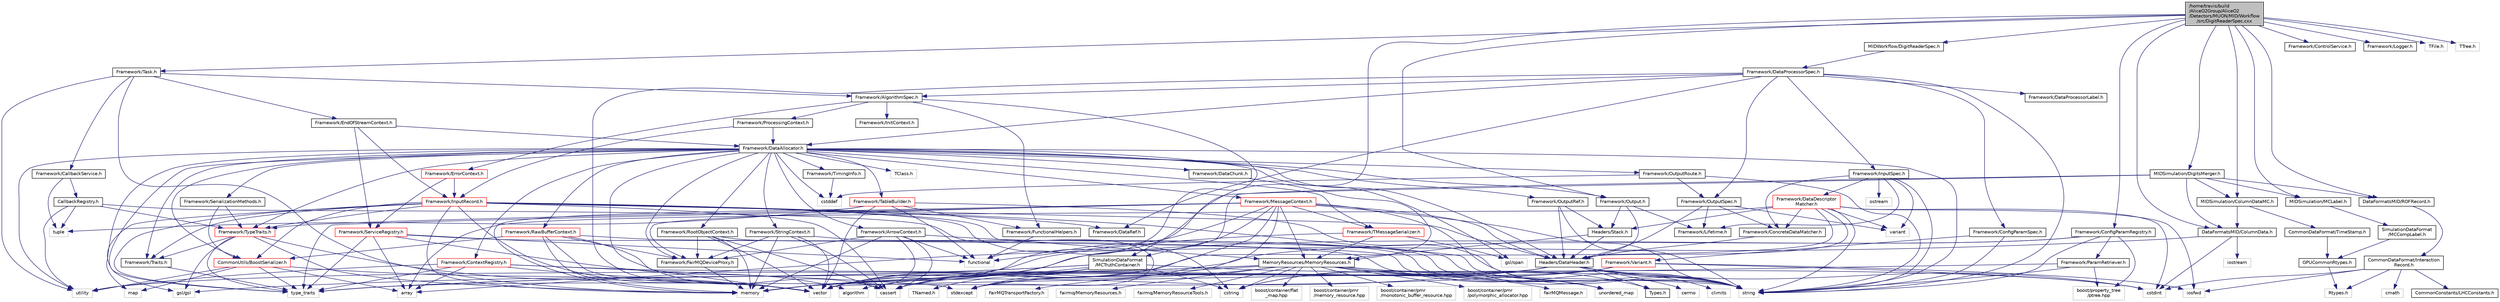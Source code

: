digraph "/home/travis/build/AliceO2Group/AliceO2/Detectors/MUON/MID/Workflow/src/DigitReaderSpec.cxx"
{
 // INTERACTIVE_SVG=YES
  bgcolor="transparent";
  edge [fontname="Helvetica",fontsize="10",labelfontname="Helvetica",labelfontsize="10"];
  node [fontname="Helvetica",fontsize="10",shape=record];
  Node0 [label="/home/travis/build\l/AliceO2Group/AliceO2\l/Detectors/MUON/MID/Workflow\l/src/DigitReaderSpec.cxx",height=0.2,width=0.4,color="black", fillcolor="grey75", style="filled", fontcolor="black"];
  Node0 -> Node1 [color="midnightblue",fontsize="10",style="solid",fontname="Helvetica"];
  Node1 [label="MIDWorkflow/DigitReaderSpec.h",height=0.2,width=0.4,color="black",URL="$de/dea/MUON_2MID_2Workflow_2include_2MIDWorkflow_2DigitReaderSpec_8h.html",tooltip="Data processor specs for MID digits reader device. "];
  Node1 -> Node2 [color="midnightblue",fontsize="10",style="solid",fontname="Helvetica"];
  Node2 [label="Framework/DataProcessorSpec.h",height=0.2,width=0.4,color="black",URL="$d0/df4/DataProcessorSpec_8h.html"];
  Node2 -> Node3 [color="midnightblue",fontsize="10",style="solid",fontname="Helvetica"];
  Node3 [label="Framework/AlgorithmSpec.h",height=0.2,width=0.4,color="black",URL="$d0/d14/AlgorithmSpec_8h.html"];
  Node3 -> Node4 [color="midnightblue",fontsize="10",style="solid",fontname="Helvetica"];
  Node4 [label="Framework/ProcessingContext.h",height=0.2,width=0.4,color="black",URL="$de/d6a/ProcessingContext_8h.html"];
  Node4 -> Node5 [color="midnightblue",fontsize="10",style="solid",fontname="Helvetica"];
  Node5 [label="Framework/InputRecord.h",height=0.2,width=0.4,color="red",URL="$d6/d5c/InputRecord_8h.html"];
  Node5 -> Node6 [color="midnightblue",fontsize="10",style="solid",fontname="Helvetica"];
  Node6 [label="Framework/DataRef.h",height=0.2,width=0.4,color="black",URL="$d5/dfb/DataRef_8h.html"];
  Node5 -> Node35 [color="midnightblue",fontsize="10",style="solid",fontname="Helvetica"];
  Node35 [label="Framework/TypeTraits.h",height=0.2,width=0.4,color="red",URL="$d0/d95/TypeTraits_8h.html"];
  Node35 -> Node25 [color="midnightblue",fontsize="10",style="solid",fontname="Helvetica"];
  Node25 [label="type_traits",height=0.2,width=0.4,color="grey75"];
  Node35 -> Node27 [color="midnightblue",fontsize="10",style="solid",fontname="Helvetica"];
  Node27 [label="vector",height=0.2,width=0.4,color="grey75"];
  Node35 -> Node16 [color="midnightblue",fontsize="10",style="solid",fontname="Helvetica"];
  Node16 [label="memory",height=0.2,width=0.4,color="grey75"];
  Node35 -> Node36 [color="midnightblue",fontsize="10",style="solid",fontname="Helvetica"];
  Node36 [label="Framework/Traits.h",height=0.2,width=0.4,color="black",URL="$db/d31/Traits_8h.html"];
  Node36 -> Node25 [color="midnightblue",fontsize="10",style="solid",fontname="Helvetica"];
  Node35 -> Node39 [color="midnightblue",fontsize="10",style="solid",fontname="Helvetica"];
  Node39 [label="gsl/gsl",height=0.2,width=0.4,color="grey75"];
  Node5 -> Node36 [color="midnightblue",fontsize="10",style="solid",fontname="Helvetica"];
  Node5 -> Node18 [color="midnightblue",fontsize="10",style="solid",fontname="Helvetica"];
  Node18 [label="MemoryResources/MemoryResources.h",height=0.2,width=0.4,color="black",URL="$dc/d03/MemoryResources_8h.html"];
  Node18 -> Node19 [color="midnightblue",fontsize="10",style="solid",fontname="Helvetica"];
  Node19 [label="boost/container/flat\l_map.hpp",height=0.2,width=0.4,color="grey75"];
  Node18 -> Node20 [color="midnightblue",fontsize="10",style="solid",fontname="Helvetica"];
  Node20 [label="boost/container/pmr\l/memory_resource.hpp",height=0.2,width=0.4,color="grey75"];
  Node18 -> Node21 [color="midnightblue",fontsize="10",style="solid",fontname="Helvetica"];
  Node21 [label="boost/container/pmr\l/monotonic_buffer_resource.hpp",height=0.2,width=0.4,color="grey75"];
  Node18 -> Node22 [color="midnightblue",fontsize="10",style="solid",fontname="Helvetica"];
  Node22 [label="boost/container/pmr\l/polymorphic_allocator.hpp",height=0.2,width=0.4,color="grey75"];
  Node18 -> Node23 [color="midnightblue",fontsize="10",style="solid",fontname="Helvetica"];
  Node23 [label="cstring",height=0.2,width=0.4,color="grey75"];
  Node18 -> Node24 [color="midnightblue",fontsize="10",style="solid",fontname="Helvetica"];
  Node24 [label="string",height=0.2,width=0.4,color="grey75"];
  Node18 -> Node25 [color="midnightblue",fontsize="10",style="solid",fontname="Helvetica"];
  Node18 -> Node26 [color="midnightblue",fontsize="10",style="solid",fontname="Helvetica"];
  Node26 [label="utility",height=0.2,width=0.4,color="grey75"];
  Node18 -> Node27 [color="midnightblue",fontsize="10",style="solid",fontname="Helvetica"];
  Node18 -> Node28 [color="midnightblue",fontsize="10",style="solid",fontname="Helvetica"];
  Node28 [label="unordered_map",height=0.2,width=0.4,color="grey75"];
  Node18 -> Node29 [color="midnightblue",fontsize="10",style="solid",fontname="Helvetica"];
  Node29 [label="FairMQMessage.h",height=0.2,width=0.4,color="grey75"];
  Node18 -> Node30 [color="midnightblue",fontsize="10",style="solid",fontname="Helvetica"];
  Node30 [label="FairMQTransportFactory.h",height=0.2,width=0.4,color="grey75"];
  Node18 -> Node31 [color="midnightblue",fontsize="10",style="solid",fontname="Helvetica"];
  Node31 [label="fairmq/MemoryResources.h",height=0.2,width=0.4,color="grey75"];
  Node18 -> Node32 [color="midnightblue",fontsize="10",style="solid",fontname="Helvetica"];
  Node32 [label="fairmq/MemoryResourceTools.h",height=0.2,width=0.4,color="grey75"];
  Node18 -> Node33 [color="midnightblue",fontsize="10",style="solid",fontname="Helvetica"];
  Node33 [label="Types.h",height=0.2,width=0.4,color="black",URL="$d7/df8/Types_8h.html"];
  Node5 -> Node53 [color="midnightblue",fontsize="10",style="solid",fontname="Helvetica"];
  Node53 [label="Headers/DataHeader.h",height=0.2,width=0.4,color="black",URL="$dc/dcd/DataHeader_8h.html"];
  Node53 -> Node54 [color="midnightblue",fontsize="10",style="solid",fontname="Helvetica"];
  Node54 [label="cstdint",height=0.2,width=0.4,color="grey75"];
  Node53 -> Node16 [color="midnightblue",fontsize="10",style="solid",fontname="Helvetica"];
  Node53 -> Node55 [color="midnightblue",fontsize="10",style="solid",fontname="Helvetica"];
  Node55 [label="cassert",height=0.2,width=0.4,color="grey75"];
  Node53 -> Node23 [color="midnightblue",fontsize="10",style="solid",fontname="Helvetica"];
  Node53 -> Node56 [color="midnightblue",fontsize="10",style="solid",fontname="Helvetica"];
  Node56 [label="algorithm",height=0.2,width=0.4,color="grey75"];
  Node53 -> Node57 [color="midnightblue",fontsize="10",style="solid",fontname="Helvetica"];
  Node57 [label="stdexcept",height=0.2,width=0.4,color="grey75"];
  Node53 -> Node24 [color="midnightblue",fontsize="10",style="solid",fontname="Helvetica"];
  Node53 -> Node58 [color="midnightblue",fontsize="10",style="solid",fontname="Helvetica"];
  Node58 [label="climits",height=0.2,width=0.4,color="grey75"];
  Node53 -> Node33 [color="midnightblue",fontsize="10",style="solid",fontname="Helvetica"];
  Node53 -> Node59 [color="midnightblue",fontsize="10",style="solid",fontname="Helvetica"];
  Node59 [label="cerrno",height=0.2,width=0.4,color="grey75"];
  Node5 -> Node40 [color="midnightblue",fontsize="10",style="solid",fontname="Helvetica"];
  Node40 [label="CommonUtils/BoostSerializer.h",height=0.2,width=0.4,color="red",URL="$d7/d91/BoostSerializer_8h.html",tooltip="Templatised boost serializer/deserializer for containers and base types. "];
  Node40 -> Node26 [color="midnightblue",fontsize="10",style="solid",fontname="Helvetica"];
  Node40 -> Node25 [color="midnightblue",fontsize="10",style="solid",fontname="Helvetica"];
  Node40 -> Node41 [color="midnightblue",fontsize="10",style="solid",fontname="Helvetica"];
  Node41 [label="array",height=0.2,width=0.4,color="grey75"];
  Node40 -> Node27 [color="midnightblue",fontsize="10",style="solid",fontname="Helvetica"];
  Node40 -> Node43 [color="midnightblue",fontsize="10",style="solid",fontname="Helvetica"];
  Node43 [label="map",height=0.2,width=0.4,color="grey75"];
  Node5 -> Node39 [color="midnightblue",fontsize="10",style="solid",fontname="Helvetica"];
  Node5 -> Node24 [color="midnightblue",fontsize="10",style="solid",fontname="Helvetica"];
  Node5 -> Node27 [color="midnightblue",fontsize="10",style="solid",fontname="Helvetica"];
  Node5 -> Node23 [color="midnightblue",fontsize="10",style="solid",fontname="Helvetica"];
  Node5 -> Node55 [color="midnightblue",fontsize="10",style="solid",fontname="Helvetica"];
  Node5 -> Node16 [color="midnightblue",fontsize="10",style="solid",fontname="Helvetica"];
  Node5 -> Node25 [color="midnightblue",fontsize="10",style="solid",fontname="Helvetica"];
  Node4 -> Node82 [color="midnightblue",fontsize="10",style="solid",fontname="Helvetica"];
  Node82 [label="Framework/DataAllocator.h",height=0.2,width=0.4,color="black",URL="$d1/d28/DataAllocator_8h.html"];
  Node82 -> Node83 [color="midnightblue",fontsize="10",style="solid",fontname="Helvetica"];
  Node83 [label="Framework/ContextRegistry.h",height=0.2,width=0.4,color="red",URL="$df/d2f/ContextRegistry_8h.html"];
  Node83 -> Node25 [color="midnightblue",fontsize="10",style="solid",fontname="Helvetica"];
  Node83 -> Node24 [color="midnightblue",fontsize="10",style="solid",fontname="Helvetica"];
  Node83 -> Node57 [color="midnightblue",fontsize="10",style="solid",fontname="Helvetica"];
  Node83 -> Node27 [color="midnightblue",fontsize="10",style="solid",fontname="Helvetica"];
  Node83 -> Node26 [color="midnightblue",fontsize="10",style="solid",fontname="Helvetica"];
  Node83 -> Node41 [color="midnightblue",fontsize="10",style="solid",fontname="Helvetica"];
  Node82 -> Node86 [color="midnightblue",fontsize="10",style="solid",fontname="Helvetica"];
  Node86 [label="Framework/MessageContext.h",height=0.2,width=0.4,color="red",URL="$dc/dc4/MessageContext_8h.html"];
  Node86 -> Node90 [color="midnightblue",fontsize="10",style="solid",fontname="Helvetica"];
  Node90 [label="Framework/FairMQDeviceProxy.h",height=0.2,width=0.4,color="black",URL="$d8/d71/FairMQDeviceProxy_8h.html"];
  Node90 -> Node16 [color="midnightblue",fontsize="10",style="solid",fontname="Helvetica"];
  Node86 -> Node8 [color="midnightblue",fontsize="10",style="solid",fontname="Helvetica"];
  Node8 [label="Framework/TMessageSerializer.h",height=0.2,width=0.4,color="red",URL="$d8/d3c/TMessageSerializer_8h.html"];
  Node8 -> Node15 [color="midnightblue",fontsize="10",style="solid",fontname="Helvetica"];
  Node15 [label="gsl/span",height=0.2,width=0.4,color="grey75"];
  Node8 -> Node16 [color="midnightblue",fontsize="10",style="solid",fontname="Helvetica"];
  Node8 -> Node18 [color="midnightblue",fontsize="10",style="solid",fontname="Helvetica"];
  Node86 -> Node35 [color="midnightblue",fontsize="10",style="solid",fontname="Helvetica"];
  Node86 -> Node53 [color="midnightblue",fontsize="10",style="solid",fontname="Helvetica"];
  Node86 -> Node18 [color="midnightblue",fontsize="10",style="solid",fontname="Helvetica"];
  Node86 -> Node55 [color="midnightblue",fontsize="10",style="solid",fontname="Helvetica"];
  Node86 -> Node65 [color="midnightblue",fontsize="10",style="solid",fontname="Helvetica"];
  Node65 [label="functional",height=0.2,width=0.4,color="grey75"];
  Node86 -> Node57 [color="midnightblue",fontsize="10",style="solid",fontname="Helvetica"];
  Node86 -> Node24 [color="midnightblue",fontsize="10",style="solid",fontname="Helvetica"];
  Node86 -> Node25 [color="midnightblue",fontsize="10",style="solid",fontname="Helvetica"];
  Node86 -> Node28 [color="midnightblue",fontsize="10",style="solid",fontname="Helvetica"];
  Node86 -> Node27 [color="midnightblue",fontsize="10",style="solid",fontname="Helvetica"];
  Node82 -> Node92 [color="midnightblue",fontsize="10",style="solid",fontname="Helvetica"];
  Node92 [label="Framework/RootObjectContext.h",height=0.2,width=0.4,color="black",URL="$d2/d80/RootObjectContext_8h.html"];
  Node92 -> Node90 [color="midnightblue",fontsize="10",style="solid",fontname="Helvetica"];
  Node92 -> Node27 [color="midnightblue",fontsize="10",style="solid",fontname="Helvetica"];
  Node92 -> Node55 [color="midnightblue",fontsize="10",style="solid",fontname="Helvetica"];
  Node92 -> Node24 [color="midnightblue",fontsize="10",style="solid",fontname="Helvetica"];
  Node92 -> Node16 [color="midnightblue",fontsize="10",style="solid",fontname="Helvetica"];
  Node82 -> Node93 [color="midnightblue",fontsize="10",style="solid",fontname="Helvetica"];
  Node93 [label="Framework/StringContext.h",height=0.2,width=0.4,color="black",URL="$dd/df6/StringContext_8h.html"];
  Node93 -> Node90 [color="midnightblue",fontsize="10",style="solid",fontname="Helvetica"];
  Node93 -> Node27 [color="midnightblue",fontsize="10",style="solid",fontname="Helvetica"];
  Node93 -> Node55 [color="midnightblue",fontsize="10",style="solid",fontname="Helvetica"];
  Node93 -> Node24 [color="midnightblue",fontsize="10",style="solid",fontname="Helvetica"];
  Node93 -> Node16 [color="midnightblue",fontsize="10",style="solid",fontname="Helvetica"];
  Node82 -> Node94 [color="midnightblue",fontsize="10",style="solid",fontname="Helvetica"];
  Node94 [label="Framework/ArrowContext.h",height=0.2,width=0.4,color="black",URL="$d8/da2/ArrowContext_8h.html"];
  Node94 -> Node90 [color="midnightblue",fontsize="10",style="solid",fontname="Helvetica"];
  Node94 -> Node55 [color="midnightblue",fontsize="10",style="solid",fontname="Helvetica"];
  Node94 -> Node65 [color="midnightblue",fontsize="10",style="solid",fontname="Helvetica"];
  Node94 -> Node16 [color="midnightblue",fontsize="10",style="solid",fontname="Helvetica"];
  Node94 -> Node24 [color="midnightblue",fontsize="10",style="solid",fontname="Helvetica"];
  Node94 -> Node27 [color="midnightblue",fontsize="10",style="solid",fontname="Helvetica"];
  Node82 -> Node95 [color="midnightblue",fontsize="10",style="solid",fontname="Helvetica"];
  Node95 [label="Framework/RawBufferContext.h",height=0.2,width=0.4,color="red",URL="$d8/d25/RawBufferContext_8h.html",tooltip=" "];
  Node95 -> Node90 [color="midnightblue",fontsize="10",style="solid",fontname="Helvetica"];
  Node95 -> Node40 [color="midnightblue",fontsize="10",style="solid",fontname="Helvetica"];
  Node95 -> Node27 [color="midnightblue",fontsize="10",style="solid",fontname="Helvetica"];
  Node95 -> Node55 [color="midnightblue",fontsize="10",style="solid",fontname="Helvetica"];
  Node95 -> Node24 [color="midnightblue",fontsize="10",style="solid",fontname="Helvetica"];
  Node95 -> Node16 [color="midnightblue",fontsize="10",style="solid",fontname="Helvetica"];
  Node82 -> Node40 [color="midnightblue",fontsize="10",style="solid",fontname="Helvetica"];
  Node82 -> Node97 [color="midnightblue",fontsize="10",style="solid",fontname="Helvetica"];
  Node97 [label="Framework/Output.h",height=0.2,width=0.4,color="black",URL="$d3/ddf/Output_8h.html"];
  Node97 -> Node53 [color="midnightblue",fontsize="10",style="solid",fontname="Helvetica"];
  Node97 -> Node64 [color="midnightblue",fontsize="10",style="solid",fontname="Helvetica"];
  Node64 [label="Framework/Lifetime.h",height=0.2,width=0.4,color="black",URL="$dc/dca/Lifetime_8h.html"];
  Node97 -> Node71 [color="midnightblue",fontsize="10",style="solid",fontname="Helvetica"];
  Node71 [label="Headers/Stack.h",height=0.2,width=0.4,color="black",URL="$d4/d00/Headers_2include_2Headers_2Stack_8h.html"];
  Node71 -> Node18 [color="midnightblue",fontsize="10",style="solid",fontname="Helvetica"];
  Node71 -> Node53 [color="midnightblue",fontsize="10",style="solid",fontname="Helvetica"];
  Node82 -> Node98 [color="midnightblue",fontsize="10",style="solid",fontname="Helvetica"];
  Node98 [label="Framework/OutputRef.h",height=0.2,width=0.4,color="black",URL="$d6/d5a/OutputRef_8h.html"];
  Node98 -> Node53 [color="midnightblue",fontsize="10",style="solid",fontname="Helvetica"];
  Node98 -> Node71 [color="midnightblue",fontsize="10",style="solid",fontname="Helvetica"];
  Node98 -> Node24 [color="midnightblue",fontsize="10",style="solid",fontname="Helvetica"];
  Node82 -> Node99 [color="midnightblue",fontsize="10",style="solid",fontname="Helvetica"];
  Node99 [label="Framework/OutputRoute.h",height=0.2,width=0.4,color="black",URL="$d6/df4/OutputRoute_8h.html"];
  Node99 -> Node100 [color="midnightblue",fontsize="10",style="solid",fontname="Helvetica"];
  Node100 [label="Framework/OutputSpec.h",height=0.2,width=0.4,color="black",URL="$db/d2d/OutputSpec_8h.html"];
  Node100 -> Node53 [color="midnightblue",fontsize="10",style="solid",fontname="Helvetica"];
  Node100 -> Node64 [color="midnightblue",fontsize="10",style="solid",fontname="Helvetica"];
  Node100 -> Node67 [color="midnightblue",fontsize="10",style="solid",fontname="Helvetica"];
  Node67 [label="Framework/ConcreteDataMatcher.h",height=0.2,width=0.4,color="black",URL="$d0/d1b/ConcreteDataMatcher_8h.html"];
  Node67 -> Node53 [color="midnightblue",fontsize="10",style="solid",fontname="Helvetica"];
  Node100 -> Node73 [color="midnightblue",fontsize="10",style="solid",fontname="Helvetica"];
  Node73 [label="variant",height=0.2,width=0.4,color="grey75"];
  Node99 -> Node76 [color="midnightblue",fontsize="10",style="solid",fontname="Helvetica"];
  Node76 [label="cstddef",height=0.2,width=0.4,color="grey75"];
  Node99 -> Node24 [color="midnightblue",fontsize="10",style="solid",fontname="Helvetica"];
  Node82 -> Node101 [color="midnightblue",fontsize="10",style="solid",fontname="Helvetica"];
  Node101 [label="Framework/DataChunk.h",height=0.2,width=0.4,color="black",URL="$d7/d31/DataChunk_8h.html"];
  Node101 -> Node18 [color="midnightblue",fontsize="10",style="solid",fontname="Helvetica"];
  Node82 -> Node90 [color="midnightblue",fontsize="10",style="solid",fontname="Helvetica"];
  Node82 -> Node102 [color="midnightblue",fontsize="10",style="solid",fontname="Helvetica"];
  Node102 [label="Framework/TimingInfo.h",height=0.2,width=0.4,color="black",URL="$da/d2b/TimingInfo_8h.html"];
  Node102 -> Node76 [color="midnightblue",fontsize="10",style="solid",fontname="Helvetica"];
  Node82 -> Node8 [color="midnightblue",fontsize="10",style="solid",fontname="Helvetica"];
  Node82 -> Node35 [color="midnightblue",fontsize="10",style="solid",fontname="Helvetica"];
  Node82 -> Node36 [color="midnightblue",fontsize="10",style="solid",fontname="Helvetica"];
  Node82 -> Node34 [color="midnightblue",fontsize="10",style="solid",fontname="Helvetica"];
  Node34 [label="Framework/SerializationMethods.h",height=0.2,width=0.4,color="black",URL="$d1/d53/SerializationMethods_8h.html",tooltip="Type wrappers for enfording a specific serialization method. "];
  Node34 -> Node35 [color="midnightblue",fontsize="10",style="solid",fontname="Helvetica"];
  Node34 -> Node40 [color="midnightblue",fontsize="10",style="solid",fontname="Helvetica"];
  Node82 -> Node103 [color="midnightblue",fontsize="10",style="solid",fontname="Helvetica"];
  Node103 [label="Framework/TableBuilder.h",height=0.2,width=0.4,color="red",URL="$d5/d98/TableBuilder_8h.html"];
  Node103 -> Node105 [color="midnightblue",fontsize="10",style="solid",fontname="Helvetica"];
  Node105 [label="Framework/FunctionalHelpers.h",height=0.2,width=0.4,color="black",URL="$de/d9b/FunctionalHelpers_8h.html"];
  Node105 -> Node65 [color="midnightblue",fontsize="10",style="solid",fontname="Helvetica"];
  Node103 -> Node65 [color="midnightblue",fontsize="10",style="solid",fontname="Helvetica"];
  Node103 -> Node27 [color="midnightblue",fontsize="10",style="solid",fontname="Helvetica"];
  Node103 -> Node24 [color="midnightblue",fontsize="10",style="solid",fontname="Helvetica"];
  Node103 -> Node16 [color="midnightblue",fontsize="10",style="solid",fontname="Helvetica"];
  Node103 -> Node118 [color="midnightblue",fontsize="10",style="solid",fontname="Helvetica"];
  Node118 [label="tuple",height=0.2,width=0.4,color="grey75"];
  Node82 -> Node53 [color="midnightblue",fontsize="10",style="solid",fontname="Helvetica"];
  Node82 -> Node60 [color="midnightblue",fontsize="10",style="solid",fontname="Helvetica"];
  Node60 [label="TClass.h",height=0.2,width=0.4,color="grey75"];
  Node82 -> Node15 [color="midnightblue",fontsize="10",style="solid",fontname="Helvetica"];
  Node82 -> Node27 [color="midnightblue",fontsize="10",style="solid",fontname="Helvetica"];
  Node82 -> Node43 [color="midnightblue",fontsize="10",style="solid",fontname="Helvetica"];
  Node82 -> Node24 [color="midnightblue",fontsize="10",style="solid",fontname="Helvetica"];
  Node82 -> Node26 [color="midnightblue",fontsize="10",style="solid",fontname="Helvetica"];
  Node82 -> Node25 [color="midnightblue",fontsize="10",style="solid",fontname="Helvetica"];
  Node82 -> Node76 [color="midnightblue",fontsize="10",style="solid",fontname="Helvetica"];
  Node3 -> Node119 [color="midnightblue",fontsize="10",style="solid",fontname="Helvetica"];
  Node119 [label="Framework/ErrorContext.h",height=0.2,width=0.4,color="red",URL="$d7/dad/ErrorContext_8h.html"];
  Node119 -> Node5 [color="midnightblue",fontsize="10",style="solid",fontname="Helvetica"];
  Node119 -> Node120 [color="midnightblue",fontsize="10",style="solid",fontname="Helvetica"];
  Node120 [label="Framework/ServiceRegistry.h",height=0.2,width=0.4,color="red",URL="$d8/d17/ServiceRegistry_8h.html"];
  Node120 -> Node56 [color="midnightblue",fontsize="10",style="solid",fontname="Helvetica"];
  Node120 -> Node41 [color="midnightblue",fontsize="10",style="solid",fontname="Helvetica"];
  Node120 -> Node65 [color="midnightblue",fontsize="10",style="solid",fontname="Helvetica"];
  Node120 -> Node24 [color="midnightblue",fontsize="10",style="solid",fontname="Helvetica"];
  Node120 -> Node25 [color="midnightblue",fontsize="10",style="solid",fontname="Helvetica"];
  Node3 -> Node123 [color="midnightblue",fontsize="10",style="solid",fontname="Helvetica"];
  Node123 [label="Framework/InitContext.h",height=0.2,width=0.4,color="black",URL="$d4/d2b/InitContext_8h.html"];
  Node3 -> Node105 [color="midnightblue",fontsize="10",style="solid",fontname="Helvetica"];
  Node3 -> Node65 [color="midnightblue",fontsize="10",style="solid",fontname="Helvetica"];
  Node2 -> Node124 [color="midnightblue",fontsize="10",style="solid",fontname="Helvetica"];
  Node124 [label="Framework/ConfigParamSpec.h",height=0.2,width=0.4,color="black",URL="$d0/d1c/ConfigParamSpec_8h.html"];
  Node124 -> Node125 [color="midnightblue",fontsize="10",style="solid",fontname="Helvetica"];
  Node125 [label="Framework/Variant.h",height=0.2,width=0.4,color="red",URL="$de/d56/Variant_8h.html"];
  Node125 -> Node25 [color="midnightblue",fontsize="10",style="solid",fontname="Helvetica"];
  Node125 -> Node23 [color="midnightblue",fontsize="10",style="solid",fontname="Helvetica"];
  Node125 -> Node54 [color="midnightblue",fontsize="10",style="solid",fontname="Helvetica"];
  Node125 -> Node57 [color="midnightblue",fontsize="10",style="solid",fontname="Helvetica"];
  Node125 -> Node72 [color="midnightblue",fontsize="10",style="solid",fontname="Helvetica"];
  Node72 [label="iosfwd",height=0.2,width=0.4,color="grey75"];
  Node124 -> Node24 [color="midnightblue",fontsize="10",style="solid",fontname="Helvetica"];
  Node2 -> Node82 [color="midnightblue",fontsize="10",style="solid",fontname="Helvetica"];
  Node2 -> Node128 [color="midnightblue",fontsize="10",style="solid",fontname="Helvetica"];
  Node128 [label="Framework/DataProcessorLabel.h",height=0.2,width=0.4,color="black",URL="$d1/df2/DataProcessorLabel_8h.html"];
  Node2 -> Node6 [color="midnightblue",fontsize="10",style="solid",fontname="Helvetica"];
  Node2 -> Node66 [color="midnightblue",fontsize="10",style="solid",fontname="Helvetica"];
  Node66 [label="Framework/InputSpec.h",height=0.2,width=0.4,color="black",URL="$d5/d3f/InputSpec_8h.html"];
  Node66 -> Node64 [color="midnightblue",fontsize="10",style="solid",fontname="Helvetica"];
  Node66 -> Node67 [color="midnightblue",fontsize="10",style="solid",fontname="Helvetica"];
  Node66 -> Node68 [color="midnightblue",fontsize="10",style="solid",fontname="Helvetica"];
  Node68 [label="Framework/DataDescriptor\lMatcher.h",height=0.2,width=0.4,color="red",URL="$d3/da3/DataDescriptorMatcher_8h.html"];
  Node68 -> Node67 [color="midnightblue",fontsize="10",style="solid",fontname="Helvetica"];
  Node68 -> Node53 [color="midnightblue",fontsize="10",style="solid",fontname="Helvetica"];
  Node68 -> Node71 [color="midnightblue",fontsize="10",style="solid",fontname="Helvetica"];
  Node68 -> Node41 [color="midnightblue",fontsize="10",style="solid",fontname="Helvetica"];
  Node68 -> Node54 [color="midnightblue",fontsize="10",style="solid",fontname="Helvetica"];
  Node68 -> Node72 [color="midnightblue",fontsize="10",style="solid",fontname="Helvetica"];
  Node68 -> Node24 [color="midnightblue",fontsize="10",style="solid",fontname="Helvetica"];
  Node68 -> Node73 [color="midnightblue",fontsize="10",style="solid",fontname="Helvetica"];
  Node68 -> Node27 [color="midnightblue",fontsize="10",style="solid",fontname="Helvetica"];
  Node66 -> Node24 [color="midnightblue",fontsize="10",style="solid",fontname="Helvetica"];
  Node66 -> Node75 [color="midnightblue",fontsize="10",style="solid",fontname="Helvetica"];
  Node75 [label="ostream",height=0.2,width=0.4,color="grey75"];
  Node66 -> Node73 [color="midnightblue",fontsize="10",style="solid",fontname="Helvetica"];
  Node2 -> Node100 [color="midnightblue",fontsize="10",style="solid",fontname="Helvetica"];
  Node2 -> Node24 [color="midnightblue",fontsize="10",style="solid",fontname="Helvetica"];
  Node2 -> Node27 [color="midnightblue",fontsize="10",style="solid",fontname="Helvetica"];
  Node0 -> Node129 [color="midnightblue",fontsize="10",style="solid",fontname="Helvetica"];
  Node129 [label="Framework/ControlService.h",height=0.2,width=0.4,color="black",URL="$d2/d43/ControlService_8h.html"];
  Node0 -> Node130 [color="midnightblue",fontsize="10",style="solid",fontname="Helvetica"];
  Node130 [label="Framework/ConfigParamRegistry.h",height=0.2,width=0.4,color="black",URL="$de/dc6/ConfigParamRegistry_8h.html"];
  Node130 -> Node131 [color="midnightblue",fontsize="10",style="solid",fontname="Helvetica"];
  Node131 [label="Framework/ParamRetriever.h",height=0.2,width=0.4,color="black",URL="$df/d72/ParamRetriever_8h.html"];
  Node131 -> Node132 [color="midnightblue",fontsize="10",style="solid",fontname="Helvetica"];
  Node132 [label="boost/property_tree\l/ptree.hpp",height=0.2,width=0.4,color="grey75"];
  Node131 -> Node24 [color="midnightblue",fontsize="10",style="solid",fontname="Helvetica"];
  Node131 -> Node27 [color="midnightblue",fontsize="10",style="solid",fontname="Helvetica"];
  Node130 -> Node132 [color="midnightblue",fontsize="10",style="solid",fontname="Helvetica"];
  Node130 -> Node16 [color="midnightblue",fontsize="10",style="solid",fontname="Helvetica"];
  Node130 -> Node24 [color="midnightblue",fontsize="10",style="solid",fontname="Helvetica"];
  Node130 -> Node55 [color="midnightblue",fontsize="10",style="solid",fontname="Helvetica"];
  Node0 -> Node133 [color="midnightblue",fontsize="10",style="solid",fontname="Helvetica"];
  Node133 [label="Framework/Logger.h",height=0.2,width=0.4,color="black",URL="$dd/da4/Logger_8h.html"];
  Node0 -> Node97 [color="midnightblue",fontsize="10",style="solid",fontname="Helvetica"];
  Node0 -> Node134 [color="midnightblue",fontsize="10",style="solid",fontname="Helvetica"];
  Node134 [label="Framework/Task.h",height=0.2,width=0.4,color="black",URL="$df/d4f/Task_8h.html"];
  Node134 -> Node3 [color="midnightblue",fontsize="10",style="solid",fontname="Helvetica"];
  Node134 -> Node135 [color="midnightblue",fontsize="10",style="solid",fontname="Helvetica"];
  Node135 [label="Framework/CallbackService.h",height=0.2,width=0.4,color="black",URL="$d9/d7f/CallbackService_8h.html"];
  Node135 -> Node136 [color="midnightblue",fontsize="10",style="solid",fontname="Helvetica"];
  Node136 [label="CallbackRegistry.h",height=0.2,width=0.4,color="black",URL="$d7/d3e/CallbackRegistry_8h.html",tooltip="A generic registry for callbacks. "];
  Node136 -> Node35 [color="midnightblue",fontsize="10",style="solid",fontname="Helvetica"];
  Node136 -> Node118 [color="midnightblue",fontsize="10",style="solid",fontname="Helvetica"];
  Node136 -> Node57 [color="midnightblue",fontsize="10",style="solid",fontname="Helvetica"];
  Node136 -> Node26 [color="midnightblue",fontsize="10",style="solid",fontname="Helvetica"];
  Node135 -> Node118 [color="midnightblue",fontsize="10",style="solid",fontname="Helvetica"];
  Node134 -> Node137 [color="midnightblue",fontsize="10",style="solid",fontname="Helvetica"];
  Node137 [label="Framework/EndOfStreamContext.h",height=0.2,width=0.4,color="black",URL="$d0/d77/EndOfStreamContext_8h.html"];
  Node137 -> Node5 [color="midnightblue",fontsize="10",style="solid",fontname="Helvetica"];
  Node137 -> Node120 [color="midnightblue",fontsize="10",style="solid",fontname="Helvetica"];
  Node137 -> Node82 [color="midnightblue",fontsize="10",style="solid",fontname="Helvetica"];
  Node134 -> Node26 [color="midnightblue",fontsize="10",style="solid",fontname="Helvetica"];
  Node134 -> Node16 [color="midnightblue",fontsize="10",style="solid",fontname="Helvetica"];
  Node0 -> Node138 [color="midnightblue",fontsize="10",style="solid",fontname="Helvetica"];
  Node138 [label="SimulationDataFormat\l/MCTruthContainer.h",height=0.2,width=0.4,color="black",URL="$db/d14/MCTruthContainer_8h.html",tooltip="Definition of a container to keep Monte Carlo truth external to simulation objects. "];
  Node138 -> Node139 [color="midnightblue",fontsize="10",style="solid",fontname="Helvetica"];
  Node139 [label="TNamed.h",height=0.2,width=0.4,color="grey75"];
  Node138 -> Node54 [color="midnightblue",fontsize="10",style="solid",fontname="Helvetica"];
  Node138 -> Node55 [color="midnightblue",fontsize="10",style="solid",fontname="Helvetica"];
  Node138 -> Node57 [color="midnightblue",fontsize="10",style="solid",fontname="Helvetica"];
  Node138 -> Node39 [color="midnightblue",fontsize="10",style="solid",fontname="Helvetica"];
  Node138 -> Node25 [color="midnightblue",fontsize="10",style="solid",fontname="Helvetica"];
  Node138 -> Node23 [color="midnightblue",fontsize="10",style="solid",fontname="Helvetica"];
  Node138 -> Node16 [color="midnightblue",fontsize="10",style="solid",fontname="Helvetica"];
  Node138 -> Node27 [color="midnightblue",fontsize="10",style="solid",fontname="Helvetica"];
  Node0 -> Node140 [color="midnightblue",fontsize="10",style="solid",fontname="Helvetica"];
  Node140 [label="DataFormatsMID/ColumnData.h",height=0.2,width=0.4,color="black",URL="$d3/d53/ColumnData_8h.html",tooltip="Strip pattern (aka digits) "];
  Node140 -> Node54 [color="midnightblue",fontsize="10",style="solid",fontname="Helvetica"];
  Node140 -> Node141 [color="midnightblue",fontsize="10",style="solid",fontname="Helvetica"];
  Node141 [label="iostream",height=0.2,width=0.4,color="grey75"];
  Node140 -> Node41 [color="midnightblue",fontsize="10",style="solid",fontname="Helvetica"];
  Node0 -> Node142 [color="midnightblue",fontsize="10",style="solid",fontname="Helvetica"];
  Node142 [label="DataFormatsMID/ROFRecord.h",height=0.2,width=0.4,color="black",URL="$d2/df9/MUON_2MID_2include_2DataFormatsMID_2ROFRecord_8h.html",tooltip="Definition of the MID event record. "];
  Node142 -> Node143 [color="midnightblue",fontsize="10",style="solid",fontname="Helvetica"];
  Node143 [label="CommonDataFormat/Interaction\lRecord.h",height=0.2,width=0.4,color="black",URL="$d9/d80/InteractionRecord_8h.html"];
  Node143 -> Node144 [color="midnightblue",fontsize="10",style="solid",fontname="Helvetica"];
  Node144 [label="Rtypes.h",height=0.2,width=0.4,color="grey75"];
  Node143 -> Node72 [color="midnightblue",fontsize="10",style="solid",fontname="Helvetica"];
  Node143 -> Node145 [color="midnightblue",fontsize="10",style="solid",fontname="Helvetica"];
  Node145 [label="cmath",height=0.2,width=0.4,color="grey75"];
  Node143 -> Node54 [color="midnightblue",fontsize="10",style="solid",fontname="Helvetica"];
  Node143 -> Node146 [color="midnightblue",fontsize="10",style="solid",fontname="Helvetica"];
  Node146 [label="CommonConstants/LHCConstants.h",height=0.2,width=0.4,color="black",URL="$d4/dc6/LHCConstants_8h.html",tooltip="Header to collect LHC related constants. "];
  Node0 -> Node147 [color="midnightblue",fontsize="10",style="solid",fontname="Helvetica"];
  Node147 [label="MIDSimulation/ColumnDataMC.h",height=0.2,width=0.4,color="black",URL="$d0/d00/ColumnDataMC_8h.html",tooltip="Strip pattern (aka digits) for simulations. "];
  Node147 -> Node148 [color="midnightblue",fontsize="10",style="solid",fontname="Helvetica"];
  Node148 [label="CommonDataFormat/TimeStamp.h",height=0.2,width=0.4,color="black",URL="$df/d5d/common_2include_2CommonDataFormat_2TimeStamp_8h.html"];
  Node148 -> Node149 [color="midnightblue",fontsize="10",style="solid",fontname="Helvetica"];
  Node149 [label="GPUCommonRtypes.h",height=0.2,width=0.4,color="black",URL="$d2/d45/GPUCommonRtypes_8h.html"];
  Node149 -> Node144 [color="midnightblue",fontsize="10",style="solid",fontname="Helvetica"];
  Node147 -> Node140 [color="midnightblue",fontsize="10",style="solid",fontname="Helvetica"];
  Node0 -> Node150 [color="midnightblue",fontsize="10",style="solid",fontname="Helvetica"];
  Node150 [label="MIDSimulation/DigitsMerger.h",height=0.2,width=0.4,color="black",URL="$dc/d92/DigitsMerger_8h.html",tooltip="Digits merger for MID. "];
  Node150 -> Node27 [color="midnightblue",fontsize="10",style="solid",fontname="Helvetica"];
  Node150 -> Node138 [color="midnightblue",fontsize="10",style="solid",fontname="Helvetica"];
  Node150 -> Node140 [color="midnightblue",fontsize="10",style="solid",fontname="Helvetica"];
  Node150 -> Node142 [color="midnightblue",fontsize="10",style="solid",fontname="Helvetica"];
  Node150 -> Node147 [color="midnightblue",fontsize="10",style="solid",fontname="Helvetica"];
  Node150 -> Node151 [color="midnightblue",fontsize="10",style="solid",fontname="Helvetica"];
  Node151 [label="MIDSimulation/MCLabel.h",height=0.2,width=0.4,color="black",URL="$de/da1/Detectors_2MUON_2MID_2Simulation_2include_2MIDSimulation_2MCLabel_8h.html",tooltip="Label for MID. "];
  Node151 -> Node152 [color="midnightblue",fontsize="10",style="solid",fontname="Helvetica"];
  Node152 [label="SimulationDataFormat\l/MCCompLabel.h",height=0.2,width=0.4,color="black",URL="$d7/dcd/MCCompLabel_8h.html"];
  Node152 -> Node149 [color="midnightblue",fontsize="10",style="solid",fontname="Helvetica"];
  Node0 -> Node151 [color="midnightblue",fontsize="10",style="solid",fontname="Helvetica"];
  Node0 -> Node153 [color="midnightblue",fontsize="10",style="solid",fontname="Helvetica"];
  Node153 [label="TFile.h",height=0.2,width=0.4,color="grey75"];
  Node0 -> Node154 [color="midnightblue",fontsize="10",style="solid",fontname="Helvetica"];
  Node154 [label="TTree.h",height=0.2,width=0.4,color="grey75"];
}
